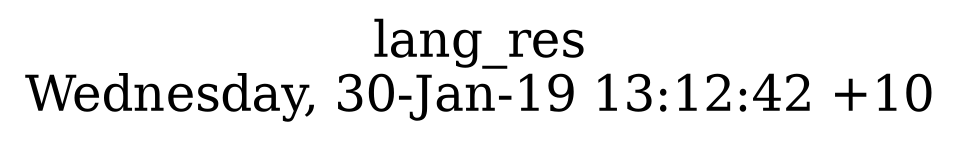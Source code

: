 digraph G {
fontsize="24";
label="lang_res\nWednesday, 30-Jan-19 13:12:42 +10";
nojustify=true;
ordering=out;
rankdir=LR;
size="30";
}
